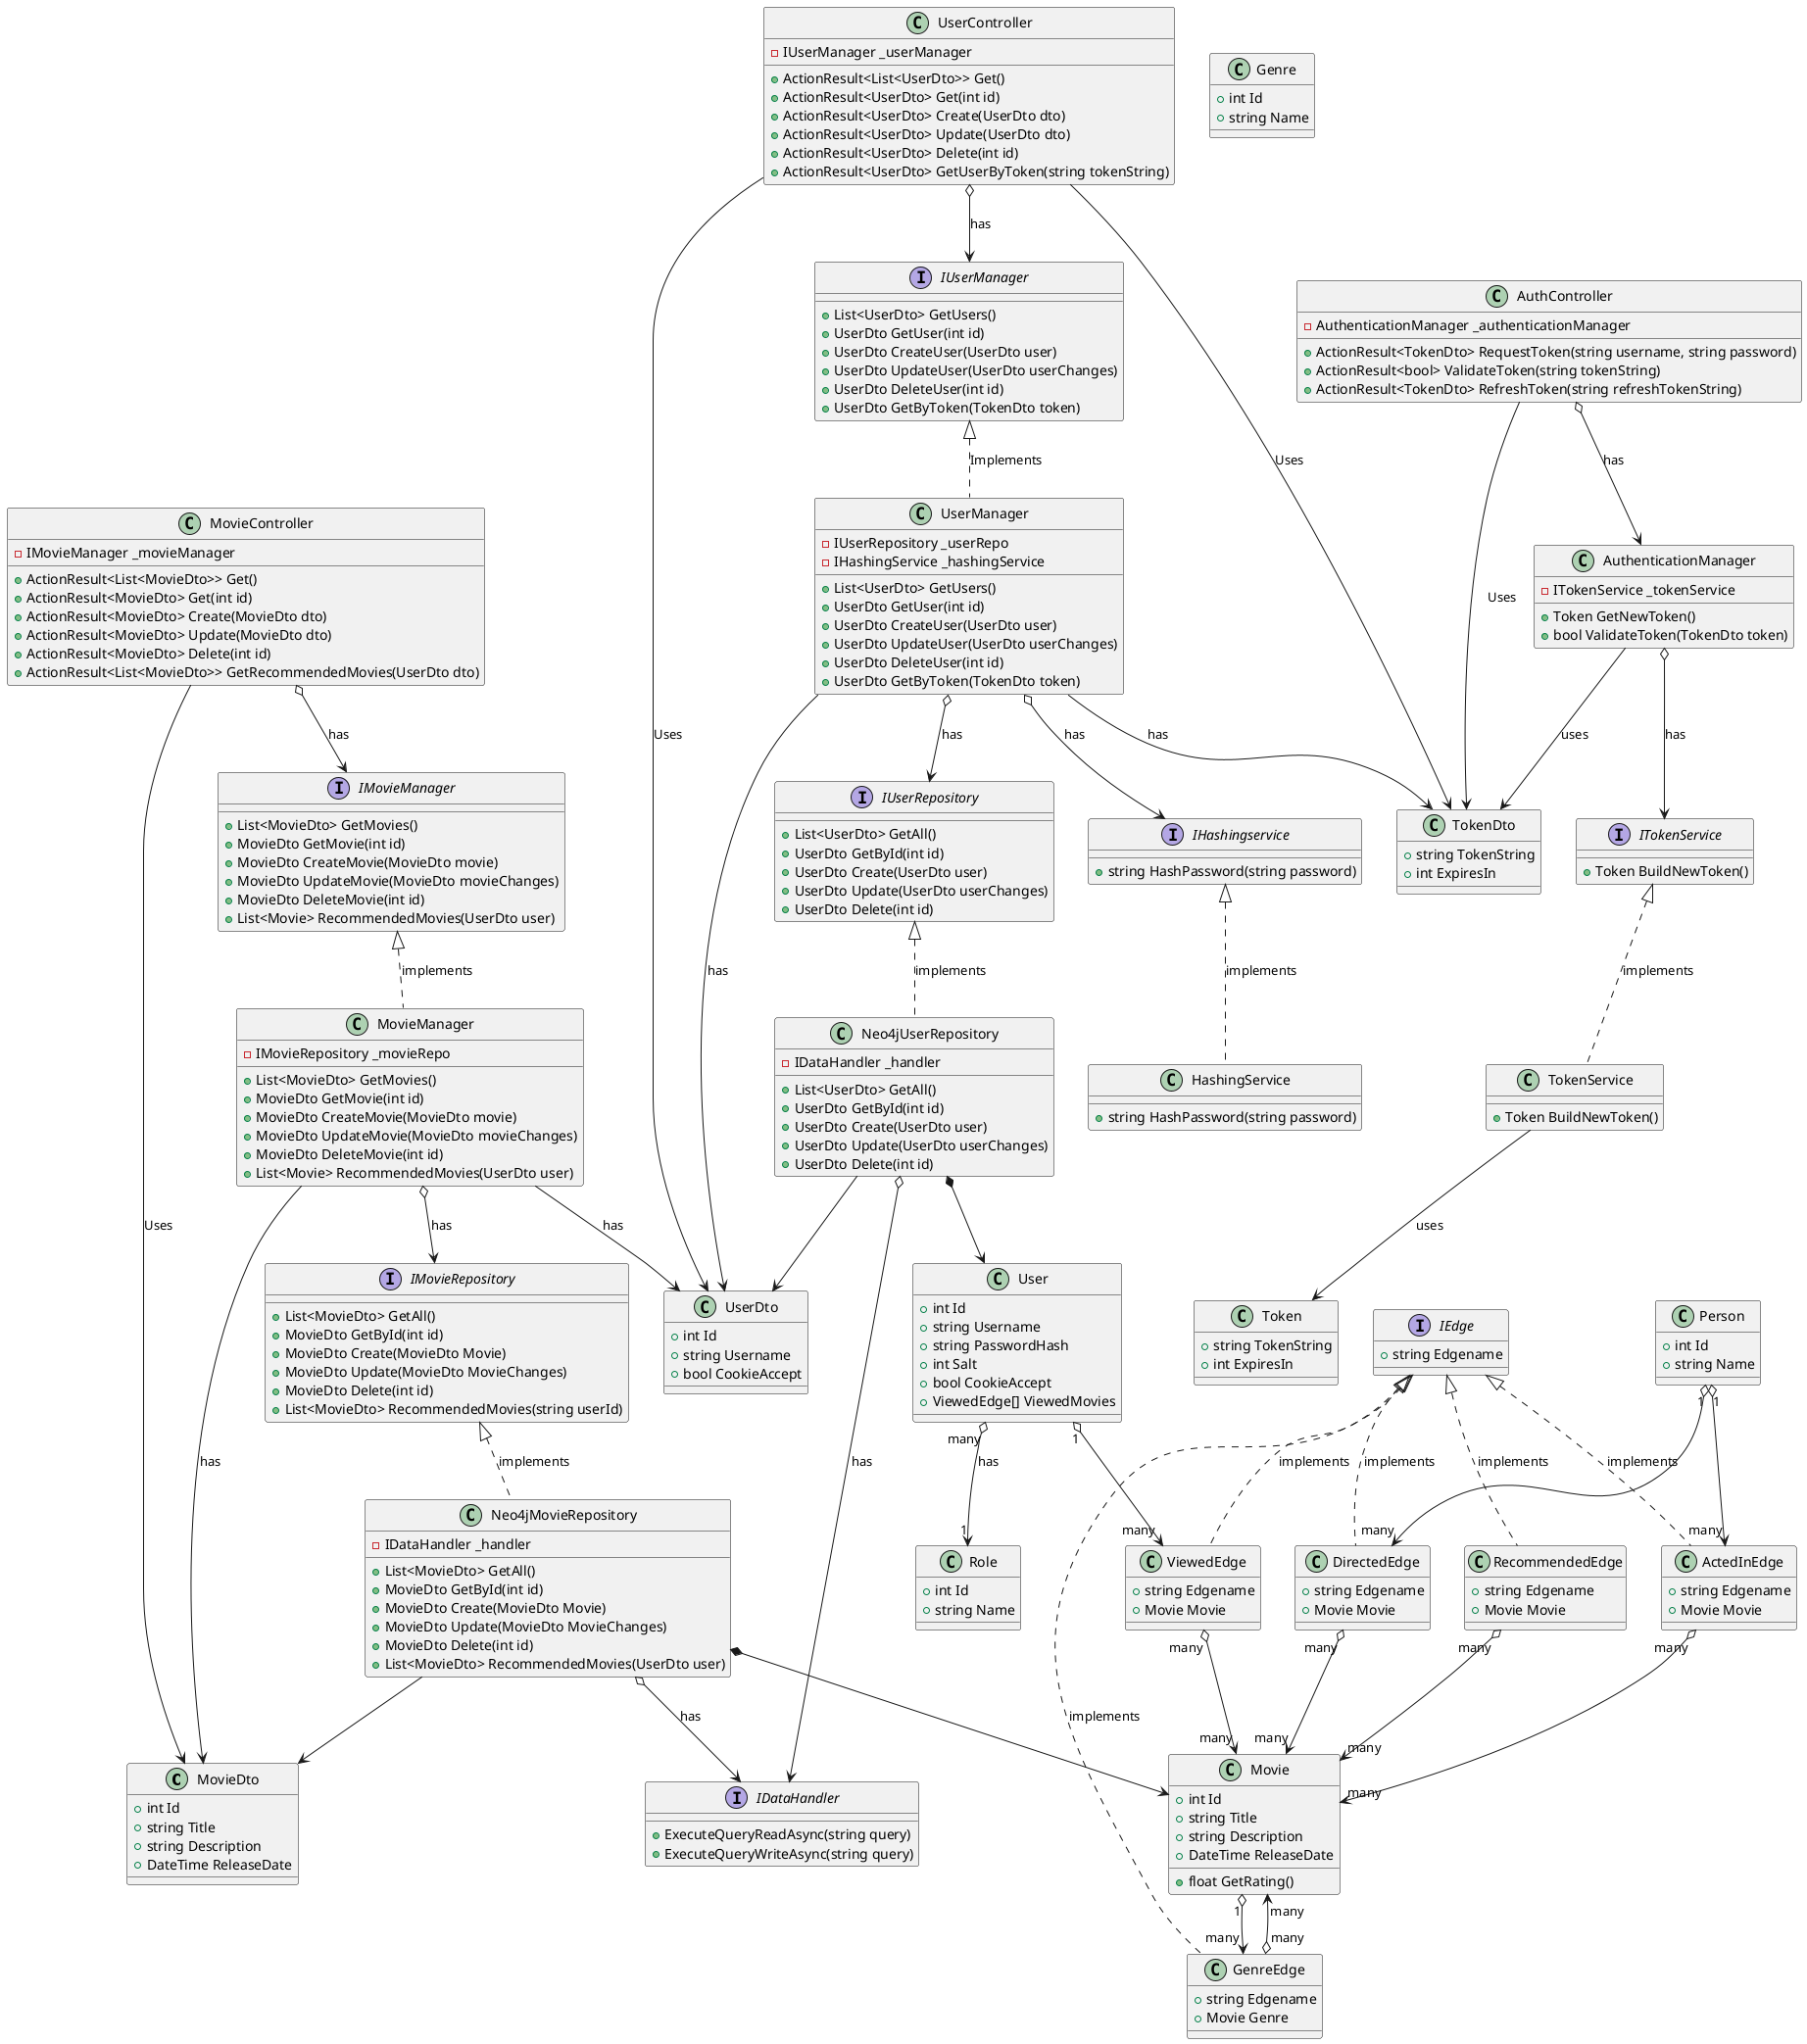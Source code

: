 @startuml Classdiagram

class MovieDto {
    +int Id
    +string Title
    +string Description
    +DateTime ReleaseDate
}
class UserDto {
    +int Id
    +string Username
    +bool CookieAccept
}
class TokenDto {
    +string TokenString
    +int ExpiresIn
}

class UserController {
    -IUserManager _userManager
    +ActionResult<List<UserDto>> Get()
    +ActionResult<UserDto> Get(int id)
    +ActionResult<UserDto> Create(UserDto dto)
    +ActionResult<UserDto> Update(UserDto dto)
    +ActionResult<UserDto> Delete(int id)  
    +ActionResult<UserDto> GetUserByToken(string tokenString)  
}
UserController --> UserDto : Uses
UserController --> TokenDto : Uses
UserController o--> IUserManager : has

class MovieController {
    -IMovieManager _movieManager
    +ActionResult<List<MovieDto>> Get()
    +ActionResult<MovieDto> Get(int id)
    +ActionResult<MovieDto> Create(MovieDto dto)
    +ActionResult<MovieDto> Update(MovieDto dto)
    +ActionResult<MovieDto> Delete(int id)
    +ActionResult<List<MovieDto>> GetRecommendedMovies(UserDto dto)
}
MovieController --> MovieDto : Uses
MovieController o--> IMovieManager : has

class AuthController {
    -AuthenticationManager _authenticationManager
    +ActionResult<TokenDto> RequestToken(string username, string password)
    +ActionResult<bool> ValidateToken(string tokenString)
    +ActionResult<TokenDto> RefreshToken(string refreshTokenString)
}
AuthController --> TokenDto : Uses
AuthController o--> AuthenticationManager : has

interface "IUserManager" as IUserManager {
    +List<UserDto> GetUsers()
    +UserDto GetUser(int id)
    +UserDto CreateUser(UserDto user)
    +UserDto UpdateUser(UserDto userChanges)
    +UserDto DeleteUser(int id)
    +UserDto GetByToken(TokenDto token)
}

class UserManager {
    -IUserRepository _userRepo
    -IHashingService _hashingService
    +List<UserDto> GetUsers()
    +UserDto GetUser(int id)
    +UserDto CreateUser(UserDto user)
    +UserDto UpdateUser(UserDto userChanges)
    +UserDto DeleteUser(int id)
    +UserDto GetByToken(TokenDto token)
}
IUserManager <|.. UserManager : Implements
UserManager --> UserDto : has
UserManager --> TokenDto : has
UserManager o--> IHashingService : has
UserManager o--> IUserRepository : has

Interface "IMovieManager" as IMovieManager {
    +List<MovieDto> GetMovies()
    +MovieDto GetMovie(int id)
    +MovieDto CreateMovie(MovieDto movie)
    +MovieDto UpdateMovie(MovieDto movieChanges)
    +MovieDto DeleteMovie(int id)
    +List<Movie> RecommendedMovies(UserDto user)
}

class MovieManager {
    -IMovieRepository _movieRepo
    +List<MovieDto> GetMovies()
    +MovieDto GetMovie(int id)
    +MovieDto CreateMovie(MovieDto movie)
    +MovieDto UpdateMovie(MovieDto movieChanges)
    +MovieDto DeleteMovie(int id)
    +List<Movie> RecommendedMovies(UserDto user)
}
IMovieManager <|.. MovieManager : implements
MovieManager --> MovieDto : has
MovieManager --> UserDto : has
MovieManager o--> IMovieRepository : has

class AuthenticationManager {
    -ITokenService _tokenService
    +Token GetNewToken()
    +bool ValidateToken(TokenDto token)
}
AuthenticationManager o--> ITokenService : has
AuthenticationManager --> TokenDto : uses

interface "IHashingservice" as IHashingService {
    +string HashPassword(string password)
}

class HashingService {
    +string HashPassword(string password)
}
IHashingService <|.. HashingService : implements

interface "ITokenService" as ITokenService {
    +Token BuildNewToken()
}

class TokenService {
    +Token BuildNewToken()
}
TokenService --> Token : uses
ITokenService <|.. TokenService : implements

class Movie {
    +int Id
    +string Title
    +string Description
    +DateTime ReleaseDate
    +float GetRating()
}
Movie "1" o--> "many" GenreEdge

class User {
    +int Id
    +string Username
    +string PasswordHash
    +int Salt
    +bool CookieAccept
    +ViewedEdge[] ViewedMovies
}
User "1" o--> "many" ViewedEdge
User "many" o--> "1" Role : has

class Role {
    +int Id
    +string Name
}

class Token {
    +string TokenString
    +int ExpiresIn
}

class Genre {
    +int Id
    +string Name
}

class Person {
    +int Id
    +string Name
}
Person "1" o--> "many" DirectedEdge
Person "1" o--> "many" ActedInEdge

interface "IEdge" as IEdge {
    +string Edgename
}
class DirectedEdge {
    +string Edgename
    +Movie Movie
}
IEdge <|.. DirectedEdge : implements
DirectedEdge "many" o--> "many" Movie

class ActedInEdge {
    +string Edgename
    +Movie Movie
}
IEdge <|.. ActedInEdge : implements
ActedInEdge "many" o--> "many" Movie

class ViewedEdge {
    +string Edgename
    +Movie Movie
}
IEdge <|.. ViewedEdge : implements
ViewedEdge "many" o--> "many" Movie

class RecommendedEdge {
    +string Edgename
    +Movie Movie
}
IEdge <|.. RecommendedEdge : implements
RecommendedEdge "many" o--> "many" Movie

class GenreEdge {
    +string Edgename
    +Movie Genre
}
IEdge <|.. GenreEdge : implements
GenreEdge "many" o--> "many" Movie

interface "IUserRepository" as IUserRepository {
    +List<UserDto> GetAll() 
    +UserDto GetById(int id)
    +UserDto Create(UserDto user)
    +UserDto Update(UserDto userChanges)
    +UserDto Delete(int id)
}

class Neo4jUserRepository {
    -IDataHandler _handler
    +List<UserDto> GetAll() 
    +UserDto GetById(int id)
    +UserDto Create(UserDto user)
    +UserDto Update(UserDto userChanges)
    +UserDto Delete(int id)
}
IUserRepository <|.. Neo4jUserRepository : implements
Neo4jUserRepository o--> IDataHandler : has
Neo4jUserRepository *--> User
Neo4jUserRepository --> UserDto

interface "IMovieRepository" as IMovieRepository {
    +List<MovieDto> GetAll() 
    +MovieDto GetById(int id)
    +MovieDto Create(MovieDto Movie)
    +MovieDto Update(MovieDto MovieChanges)
    +MovieDto Delete(int id)
    +List<MovieDto> RecommendedMovies(string userId)
}

class Neo4jMovieRepository {
    -IDataHandler _handler
    +List<MovieDto> GetAll() 
    +MovieDto GetById(int id)
    +MovieDto Create(MovieDto Movie)
    +MovieDto Update(MovieDto MovieChanges)
    +MovieDto Delete(int id)
    +List<MovieDto> RecommendedMovies(UserDto user)
}
IMovieRepository <|.. Neo4jMovieRepository : implements
Neo4jMovieRepository o--> IDataHandler : has
Neo4jMovieRepository *--> Movie
Neo4jMovieRepository --> MovieDto

interface "IDataHandler" as IDataHandler {
    +ExecuteQueryReadAsync(string query)
    +ExecuteQueryWriteAsync(string query)
}

@enduml
